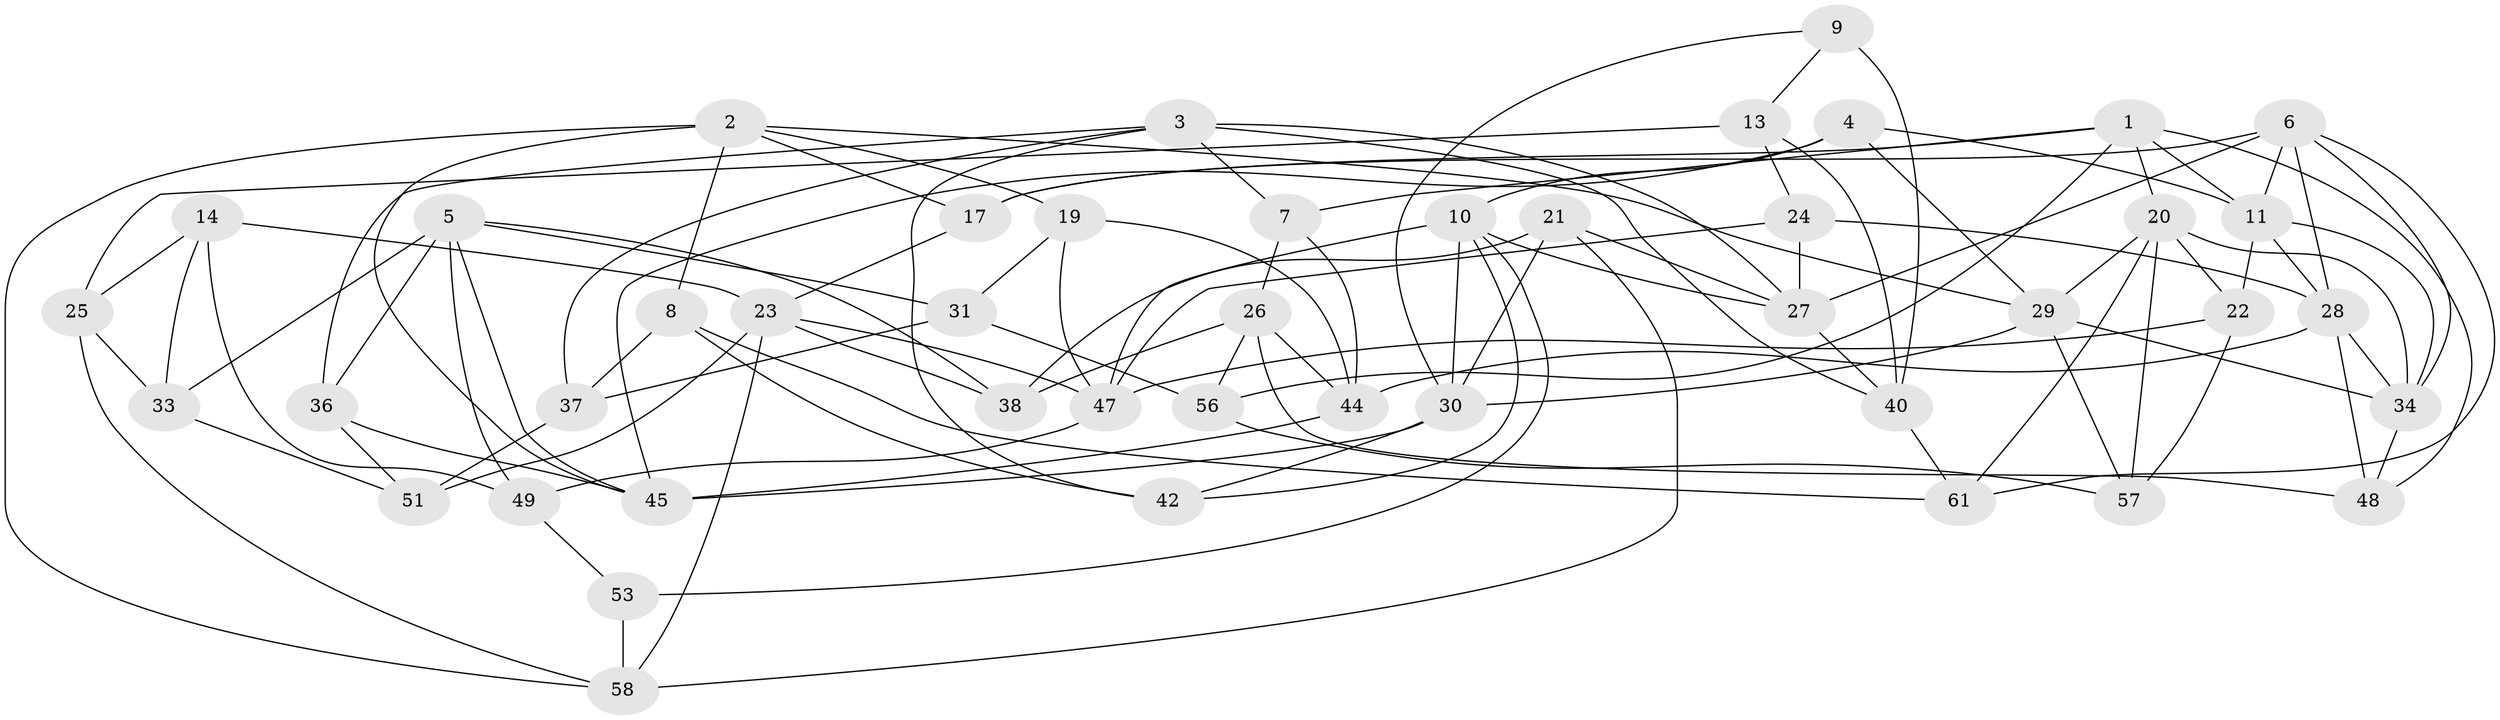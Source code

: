 // Generated by graph-tools (version 1.1) at 2025/24/03/03/25 07:24:24]
// undirected, 45 vertices, 107 edges
graph export_dot {
graph [start="1"]
  node [color=gray90,style=filled];
  1 [super="+18"];
  2 [super="+39"];
  3 [super="+60"];
  4;
  5 [super="+54"];
  6 [super="+16"];
  7;
  8;
  9;
  10 [super="+12"];
  11 [super="+15"];
  13;
  14;
  17;
  19;
  20 [super="+41"];
  21;
  22;
  23 [super="+43"];
  24;
  25;
  26 [super="+50"];
  27 [super="+32"];
  28 [super="+65"];
  29 [super="+35"];
  30 [super="+63"];
  31;
  33;
  34 [super="+52"];
  36;
  37;
  38;
  40 [super="+46"];
  42;
  44 [super="+59"];
  45 [super="+64"];
  47 [super="+55"];
  48;
  49;
  51;
  53;
  56;
  57;
  58 [super="+62"];
  61;
  1 -- 56;
  1 -- 17;
  1 -- 7;
  1 -- 48;
  1 -- 20;
  1 -- 11;
  2 -- 8;
  2 -- 45;
  2 -- 58;
  2 -- 19;
  2 -- 17;
  2 -- 29;
  3 -- 36;
  3 -- 37;
  3 -- 40;
  3 -- 27;
  3 -- 42;
  3 -- 7;
  4 -- 29;
  4 -- 11;
  4 -- 10;
  4 -- 45;
  5 -- 31;
  5 -- 49;
  5 -- 38;
  5 -- 33;
  5 -- 36;
  5 -- 45;
  6 -- 34;
  6 -- 11;
  6 -- 17;
  6 -- 28;
  6 -- 61;
  6 -- 27;
  7 -- 44;
  7 -- 26;
  8 -- 42;
  8 -- 61;
  8 -- 37;
  9 -- 13;
  9 -- 30;
  9 -- 40 [weight=2];
  10 -- 42;
  10 -- 30;
  10 -- 53;
  10 -- 47;
  10 -- 27;
  11 -- 28;
  11 -- 22;
  11 -- 34;
  13 -- 25;
  13 -- 24;
  13 -- 40;
  14 -- 33;
  14 -- 49;
  14 -- 23;
  14 -- 25;
  17 -- 23;
  19 -- 47;
  19 -- 44;
  19 -- 31;
  20 -- 61;
  20 -- 34;
  20 -- 57;
  20 -- 22;
  20 -- 29;
  21 -- 58;
  21 -- 38;
  21 -- 30;
  21 -- 27;
  22 -- 57;
  22 -- 47;
  23 -- 51;
  23 -- 58;
  23 -- 47;
  23 -- 38;
  24 -- 28;
  24 -- 27;
  24 -- 47;
  25 -- 58;
  25 -- 33;
  26 -- 38;
  26 -- 48;
  26 -- 56;
  26 -- 44 [weight=2];
  27 -- 40;
  28 -- 34;
  28 -- 48;
  28 -- 44;
  29 -- 57;
  29 -- 34;
  29 -- 30;
  30 -- 42;
  30 -- 45;
  31 -- 37;
  31 -- 56;
  33 -- 51;
  34 -- 48;
  36 -- 51;
  36 -- 45;
  37 -- 51;
  40 -- 61;
  44 -- 45;
  47 -- 49;
  49 -- 53;
  53 -- 58 [weight=2];
  56 -- 57;
}
